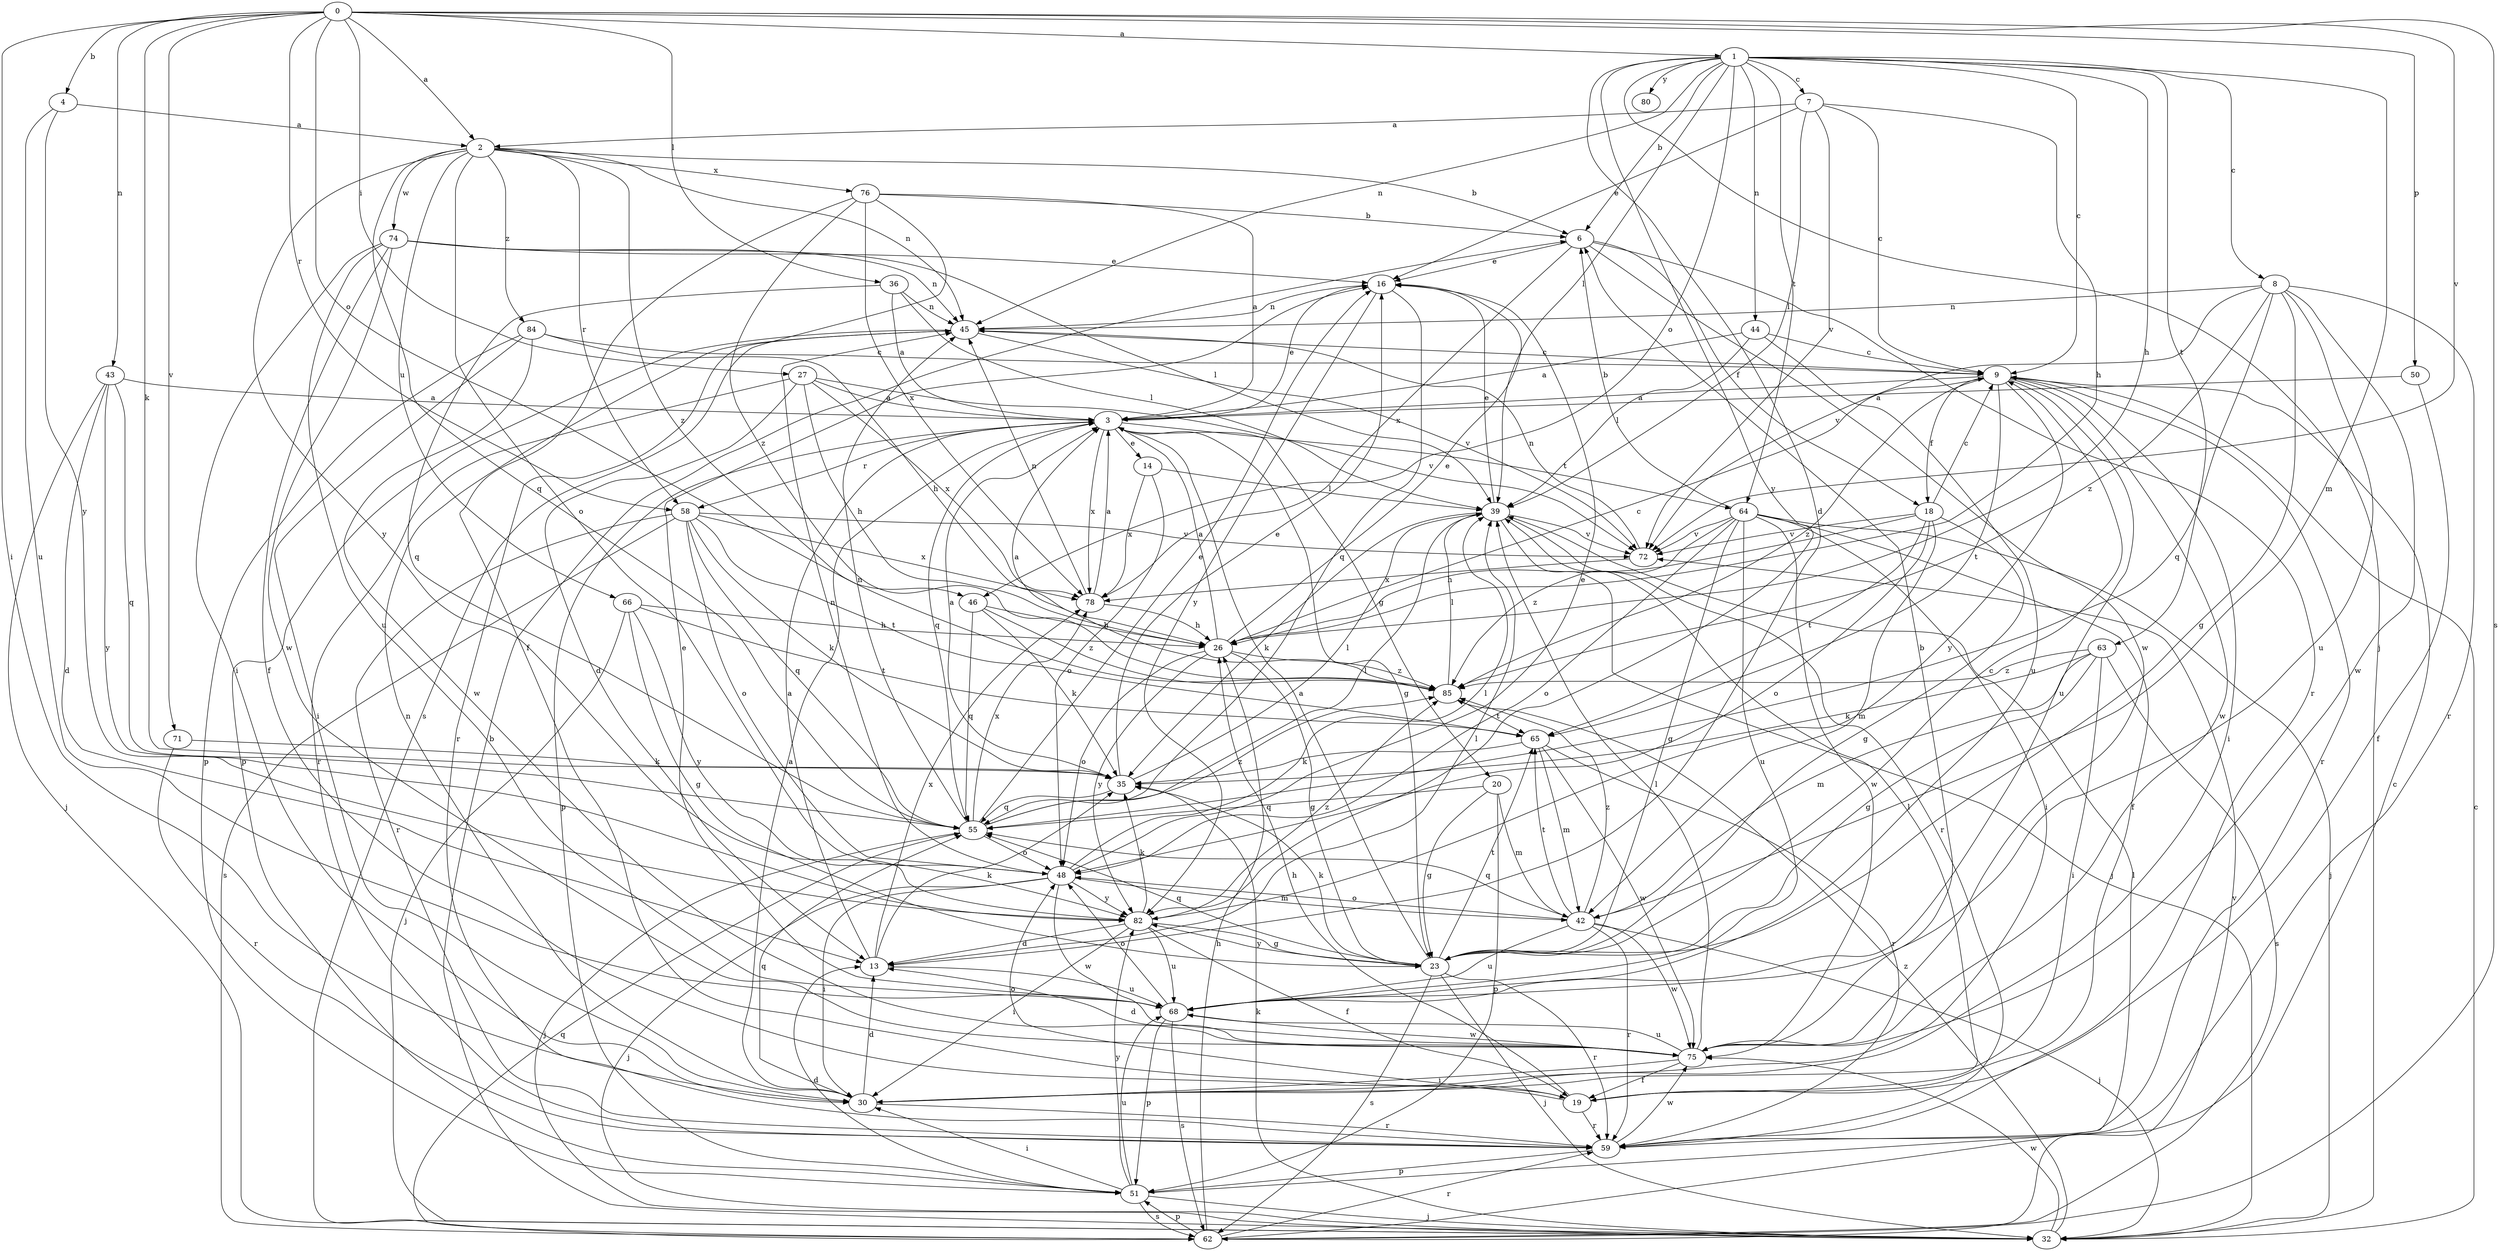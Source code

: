 strict digraph  {
0;
1;
2;
3;
4;
6;
7;
8;
9;
13;
14;
16;
18;
19;
20;
23;
26;
27;
30;
32;
35;
36;
39;
42;
43;
44;
45;
46;
48;
50;
51;
55;
58;
59;
62;
63;
64;
65;
66;
68;
71;
72;
74;
75;
76;
78;
80;
82;
84;
85;
0 -> 1  [label=a];
0 -> 2  [label=a];
0 -> 4  [label=b];
0 -> 27  [label=i];
0 -> 30  [label=i];
0 -> 35  [label=k];
0 -> 36  [label=l];
0 -> 43  [label=n];
0 -> 46  [label=o];
0 -> 50  [label=p];
0 -> 58  [label=r];
0 -> 62  [label=s];
0 -> 71  [label=v];
0 -> 72  [label=v];
1 -> 6  [label=b];
1 -> 7  [label=c];
1 -> 8  [label=c];
1 -> 9  [label=c];
1 -> 13  [label=d];
1 -> 26  [label=h];
1 -> 32  [label=j];
1 -> 39  [label=l];
1 -> 42  [label=m];
1 -> 44  [label=n];
1 -> 45  [label=n];
1 -> 46  [label=o];
1 -> 63  [label=t];
1 -> 64  [label=t];
1 -> 80  [label=y];
1 -> 82  [label=y];
2 -> 6  [label=b];
2 -> 45  [label=n];
2 -> 48  [label=o];
2 -> 55  [label=q];
2 -> 58  [label=r];
2 -> 66  [label=u];
2 -> 74  [label=w];
2 -> 76  [label=x];
2 -> 82  [label=y];
2 -> 84  [label=z];
2 -> 85  [label=z];
3 -> 14  [label=e];
3 -> 16  [label=e];
3 -> 20  [label=g];
3 -> 23  [label=g];
3 -> 51  [label=p];
3 -> 55  [label=q];
3 -> 58  [label=r];
3 -> 64  [label=t];
3 -> 78  [label=x];
4 -> 2  [label=a];
4 -> 68  [label=u];
4 -> 82  [label=y];
6 -> 16  [label=e];
6 -> 18  [label=f];
6 -> 59  [label=r];
6 -> 75  [label=w];
6 -> 78  [label=x];
7 -> 2  [label=a];
7 -> 9  [label=c];
7 -> 16  [label=e];
7 -> 26  [label=h];
7 -> 39  [label=l];
7 -> 72  [label=v];
8 -> 23  [label=g];
8 -> 45  [label=n];
8 -> 55  [label=q];
8 -> 59  [label=r];
8 -> 68  [label=u];
8 -> 72  [label=v];
8 -> 75  [label=w];
8 -> 85  [label=z];
9 -> 3  [label=a];
9 -> 18  [label=f];
9 -> 30  [label=i];
9 -> 59  [label=r];
9 -> 65  [label=t];
9 -> 68  [label=u];
9 -> 75  [label=w];
9 -> 82  [label=y];
9 -> 85  [label=z];
13 -> 3  [label=a];
13 -> 35  [label=k];
13 -> 39  [label=l];
13 -> 68  [label=u];
13 -> 78  [label=x];
14 -> 39  [label=l];
14 -> 48  [label=o];
14 -> 78  [label=x];
16 -> 45  [label=n];
16 -> 55  [label=q];
16 -> 82  [label=y];
18 -> 9  [label=c];
18 -> 23  [label=g];
18 -> 26  [label=h];
18 -> 42  [label=m];
18 -> 48  [label=o];
18 -> 65  [label=t];
18 -> 72  [label=v];
19 -> 26  [label=h];
19 -> 39  [label=l];
19 -> 48  [label=o];
19 -> 59  [label=r];
20 -> 23  [label=g];
20 -> 42  [label=m];
20 -> 51  [label=p];
20 -> 55  [label=q];
23 -> 3  [label=a];
23 -> 9  [label=c];
23 -> 32  [label=j];
23 -> 35  [label=k];
23 -> 55  [label=q];
23 -> 59  [label=r];
23 -> 62  [label=s];
23 -> 65  [label=t];
23 -> 82  [label=y];
26 -> 3  [label=a];
26 -> 9  [label=c];
26 -> 16  [label=e];
26 -> 23  [label=g];
26 -> 48  [label=o];
26 -> 82  [label=y];
26 -> 85  [label=z];
27 -> 3  [label=a];
27 -> 13  [label=d];
27 -> 26  [label=h];
27 -> 59  [label=r];
27 -> 72  [label=v];
27 -> 78  [label=x];
30 -> 3  [label=a];
30 -> 13  [label=d];
30 -> 45  [label=n];
30 -> 55  [label=q];
30 -> 59  [label=r];
32 -> 6  [label=b];
32 -> 9  [label=c];
32 -> 35  [label=k];
32 -> 75  [label=w];
32 -> 85  [label=z];
35 -> 3  [label=a];
35 -> 16  [label=e];
35 -> 39  [label=l];
35 -> 55  [label=q];
36 -> 3  [label=a];
36 -> 39  [label=l];
36 -> 45  [label=n];
36 -> 55  [label=q];
39 -> 16  [label=e];
39 -> 32  [label=j];
39 -> 35  [label=k];
39 -> 59  [label=r];
39 -> 72  [label=v];
42 -> 32  [label=j];
42 -> 48  [label=o];
42 -> 55  [label=q];
42 -> 59  [label=r];
42 -> 65  [label=t];
42 -> 68  [label=u];
42 -> 75  [label=w];
42 -> 85  [label=z];
43 -> 3  [label=a];
43 -> 13  [label=d];
43 -> 32  [label=j];
43 -> 55  [label=q];
43 -> 82  [label=y];
44 -> 3  [label=a];
44 -> 9  [label=c];
44 -> 39  [label=l];
44 -> 68  [label=u];
45 -> 9  [label=c];
45 -> 51  [label=p];
45 -> 59  [label=r];
45 -> 72  [label=v];
46 -> 26  [label=h];
46 -> 35  [label=k];
46 -> 55  [label=q];
46 -> 85  [label=z];
48 -> 16  [label=e];
48 -> 30  [label=i];
48 -> 32  [label=j];
48 -> 39  [label=l];
48 -> 42  [label=m];
48 -> 45  [label=n];
48 -> 75  [label=w];
48 -> 82  [label=y];
50 -> 3  [label=a];
50 -> 19  [label=f];
51 -> 9  [label=c];
51 -> 13  [label=d];
51 -> 30  [label=i];
51 -> 32  [label=j];
51 -> 62  [label=s];
51 -> 68  [label=u];
51 -> 82  [label=y];
55 -> 16  [label=e];
55 -> 32  [label=j];
55 -> 39  [label=l];
55 -> 45  [label=n];
55 -> 48  [label=o];
55 -> 78  [label=x];
55 -> 85  [label=z];
58 -> 35  [label=k];
58 -> 48  [label=o];
58 -> 55  [label=q];
58 -> 59  [label=r];
58 -> 62  [label=s];
58 -> 65  [label=t];
58 -> 72  [label=v];
58 -> 78  [label=x];
59 -> 51  [label=p];
59 -> 75  [label=w];
62 -> 26  [label=h];
62 -> 39  [label=l];
62 -> 51  [label=p];
62 -> 55  [label=q];
62 -> 59  [label=r];
62 -> 72  [label=v];
63 -> 23  [label=g];
63 -> 30  [label=i];
63 -> 35  [label=k];
63 -> 42  [label=m];
63 -> 62  [label=s];
63 -> 85  [label=z];
64 -> 6  [label=b];
64 -> 19  [label=f];
64 -> 23  [label=g];
64 -> 30  [label=i];
64 -> 32  [label=j];
64 -> 48  [label=o];
64 -> 68  [label=u];
64 -> 72  [label=v];
64 -> 75  [label=w];
64 -> 85  [label=z];
65 -> 35  [label=k];
65 -> 42  [label=m];
65 -> 59  [label=r];
65 -> 75  [label=w];
66 -> 23  [label=g];
66 -> 26  [label=h];
66 -> 32  [label=j];
66 -> 65  [label=t];
66 -> 82  [label=y];
68 -> 16  [label=e];
68 -> 48  [label=o];
68 -> 51  [label=p];
68 -> 62  [label=s];
68 -> 75  [label=w];
71 -> 35  [label=k];
71 -> 59  [label=r];
72 -> 45  [label=n];
72 -> 78  [label=x];
74 -> 16  [label=e];
74 -> 19  [label=f];
74 -> 30  [label=i];
74 -> 39  [label=l];
74 -> 45  [label=n];
74 -> 68  [label=u];
74 -> 75  [label=w];
75 -> 6  [label=b];
75 -> 13  [label=d];
75 -> 19  [label=f];
75 -> 30  [label=i];
75 -> 39  [label=l];
75 -> 68  [label=u];
76 -> 3  [label=a];
76 -> 6  [label=b];
76 -> 19  [label=f];
76 -> 62  [label=s];
76 -> 78  [label=x];
76 -> 85  [label=z];
78 -> 3  [label=a];
78 -> 26  [label=h];
78 -> 45  [label=n];
82 -> 13  [label=d];
82 -> 19  [label=f];
82 -> 23  [label=g];
82 -> 30  [label=i];
82 -> 35  [label=k];
82 -> 68  [label=u];
82 -> 85  [label=z];
84 -> 9  [label=c];
84 -> 26  [label=h];
84 -> 30  [label=i];
84 -> 51  [label=p];
84 -> 75  [label=w];
85 -> 3  [label=a];
85 -> 39  [label=l];
85 -> 65  [label=t];
}
